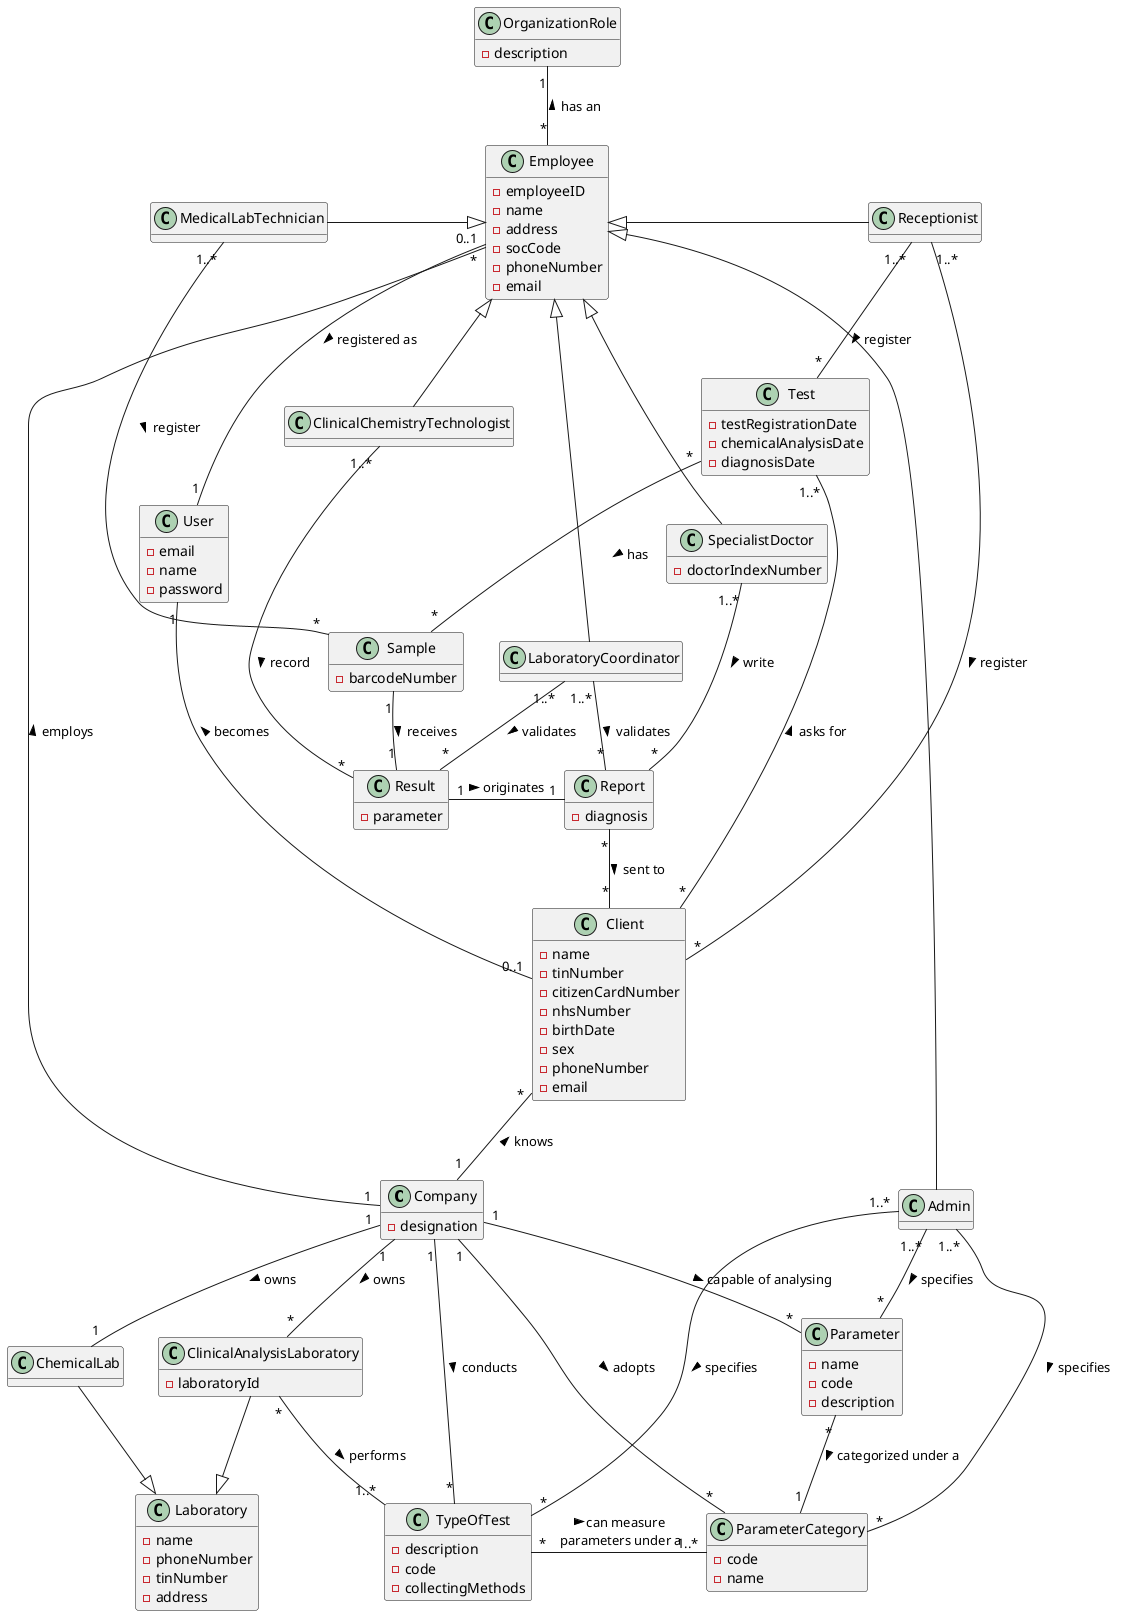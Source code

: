 @startuml

hide methods


class Company{
 -designation
}

class Client{
 -name
 -tinNumber
 -citizenCardNumber
 -nhsNumber
 -birthDate
 -sex
 -phoneNumber
 -email
}

class Employee{
 -employeeID
 -name
 -address
 -socCode
 -phoneNumber
 -email
}

class Report{
 -diagnosis
}

class Result{
 -parameter
}

class Parameter{
 -name
 -code
 -description
}

class ParameterCategory{
 -code
 -name
}

class TypeOfTest{
 -description
 -code
 -collectingMethods
}

class Laboratory{
 -name
 -phoneNumber
 -tinNumber
 -address
}

class ClinicalAnalysisLaboratory {
 -laboratoryId
}

class SpecialistDoctor {
 -doctorIndexNumber
}

class Sample {
 -barcodeNumber
}

class Test {
 -testRegistrationDate
 -chemicalAnalysisDate
 -diagnosisDate
}

class ChemicalLab {
}

class User {
 -email
 -name
 -password
}

class OrganizationRole {
 -description
}

Company"1" -up- "*"Client : "> knows"
Company"1" -left- "*"Employee : "> employs"
Company"1" -- "1"ChemicalLab : "> owns"
Employee <|-- SpecialistDoctor
ChemicalLab --|> Laboratory
ClinicalAnalysisLaboratory -|> Laboratory
Employee"0..1" -- "1"User : "> registered as"
TypeOfTest"*" -right- "1..*"ParameterCategory : "> can measure \n parameters under a"
Parameter"*" -- "1"ParameterCategory : "> categorized under a"
Employee"*" -up- "1"OrganizationRole : "> has an"
Company"1" -- "*"ClinicalAnalysisLaboratory : "> owns"
ClinicalAnalysisLaboratory"*" -- "1..*"TypeOfTest : "> performs"
Company"1" - "*"TypeOfTest : "> conducts"
Sample"1" -- "1"Result : "> receives"
Result"1" - "1"Report : "> originates"
Report"*" -- "*"Client : "> sent to"
Client"0..1" -up- "1"User : "> becomes"
Employee <|-- Admin
Admin"1..*" -- "*"ParameterCategory : "> specifies"
Company"1" -- "*"ParameterCategory : "> adopts"
Admin"1..*" -- "*"TypeOfTest : "> specifies"
Admin"1..*" -- "*"Parameter : "> specifies"

Employee <|- Receptionist
Receptionist"1..*" -- "*"Test : "> register"
Receptionist"1..*" -- "*"Client : "> register"

Test"*" -- "*"Sample : "> has"

Client"*" -left- "1..*"Test : "> asks for"

Employee <|-left- MedicalLabTechnician
MedicalLabTechnician"1..*" -- "*"Sample : "> register"

Employee <|-- ClinicalChemistryTechnologist
ClinicalChemistryTechnologist"1..*" -- "*"Result : "> record"

SpecialistDoctor"1..*" -- "*"Report : "> write"
Company"1" -- "*"Parameter : "> capable of analysing"
Employee <|- LaboratoryCoordinator
LaboratoryCoordinator"1..*" -- "*"Report : "> validates"
LaboratoryCoordinator"1..*" -- "*"Result : "> validates"

@enduml